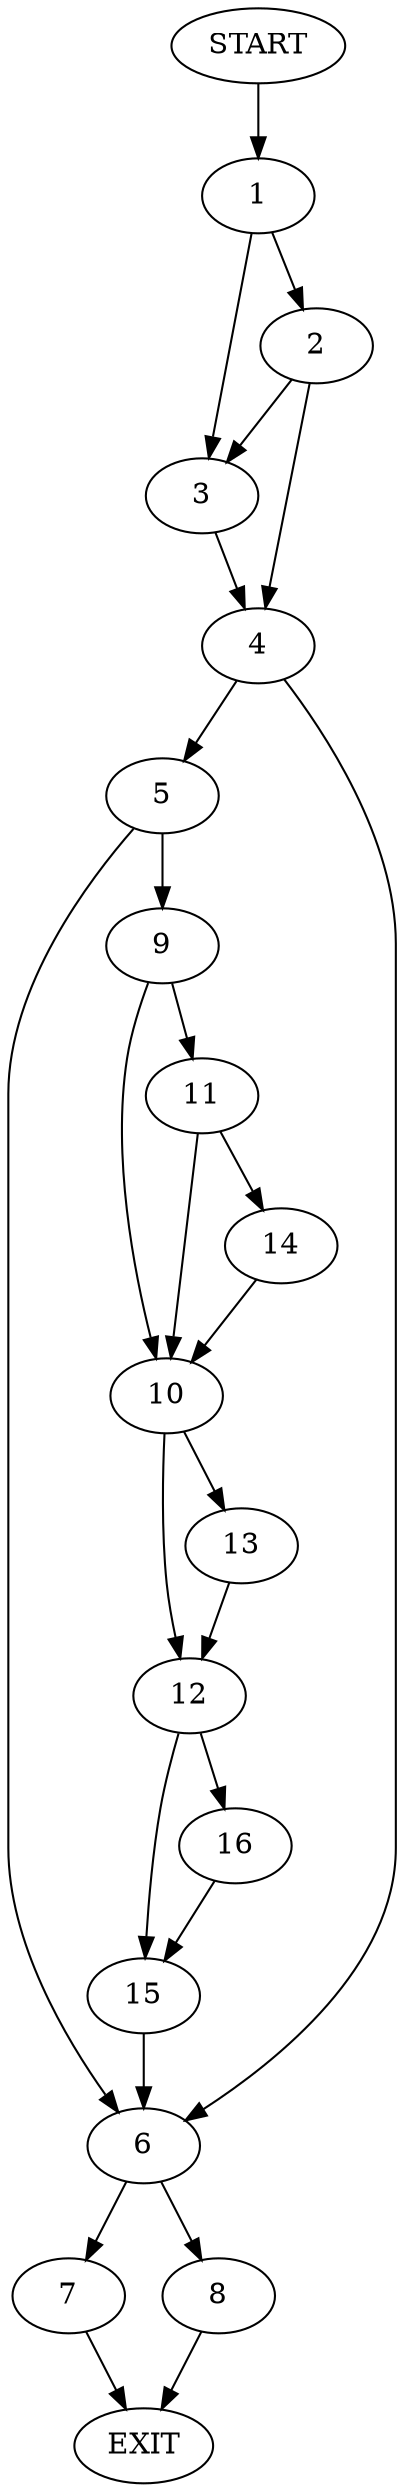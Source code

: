 digraph {
0 [label="START"]
17 [label="EXIT"]
0 -> 1
1 -> 2
1 -> 3
3 -> 4
2 -> 4
2 -> 3
4 -> 5
4 -> 6
6 -> 7
6 -> 8
5 -> 9
5 -> 6
9 -> 10
9 -> 11
10 -> 12
10 -> 13
11 -> 10
11 -> 14
14 -> 10
12 -> 15
12 -> 16
13 -> 12
16 -> 15
15 -> 6
7 -> 17
8 -> 17
}
